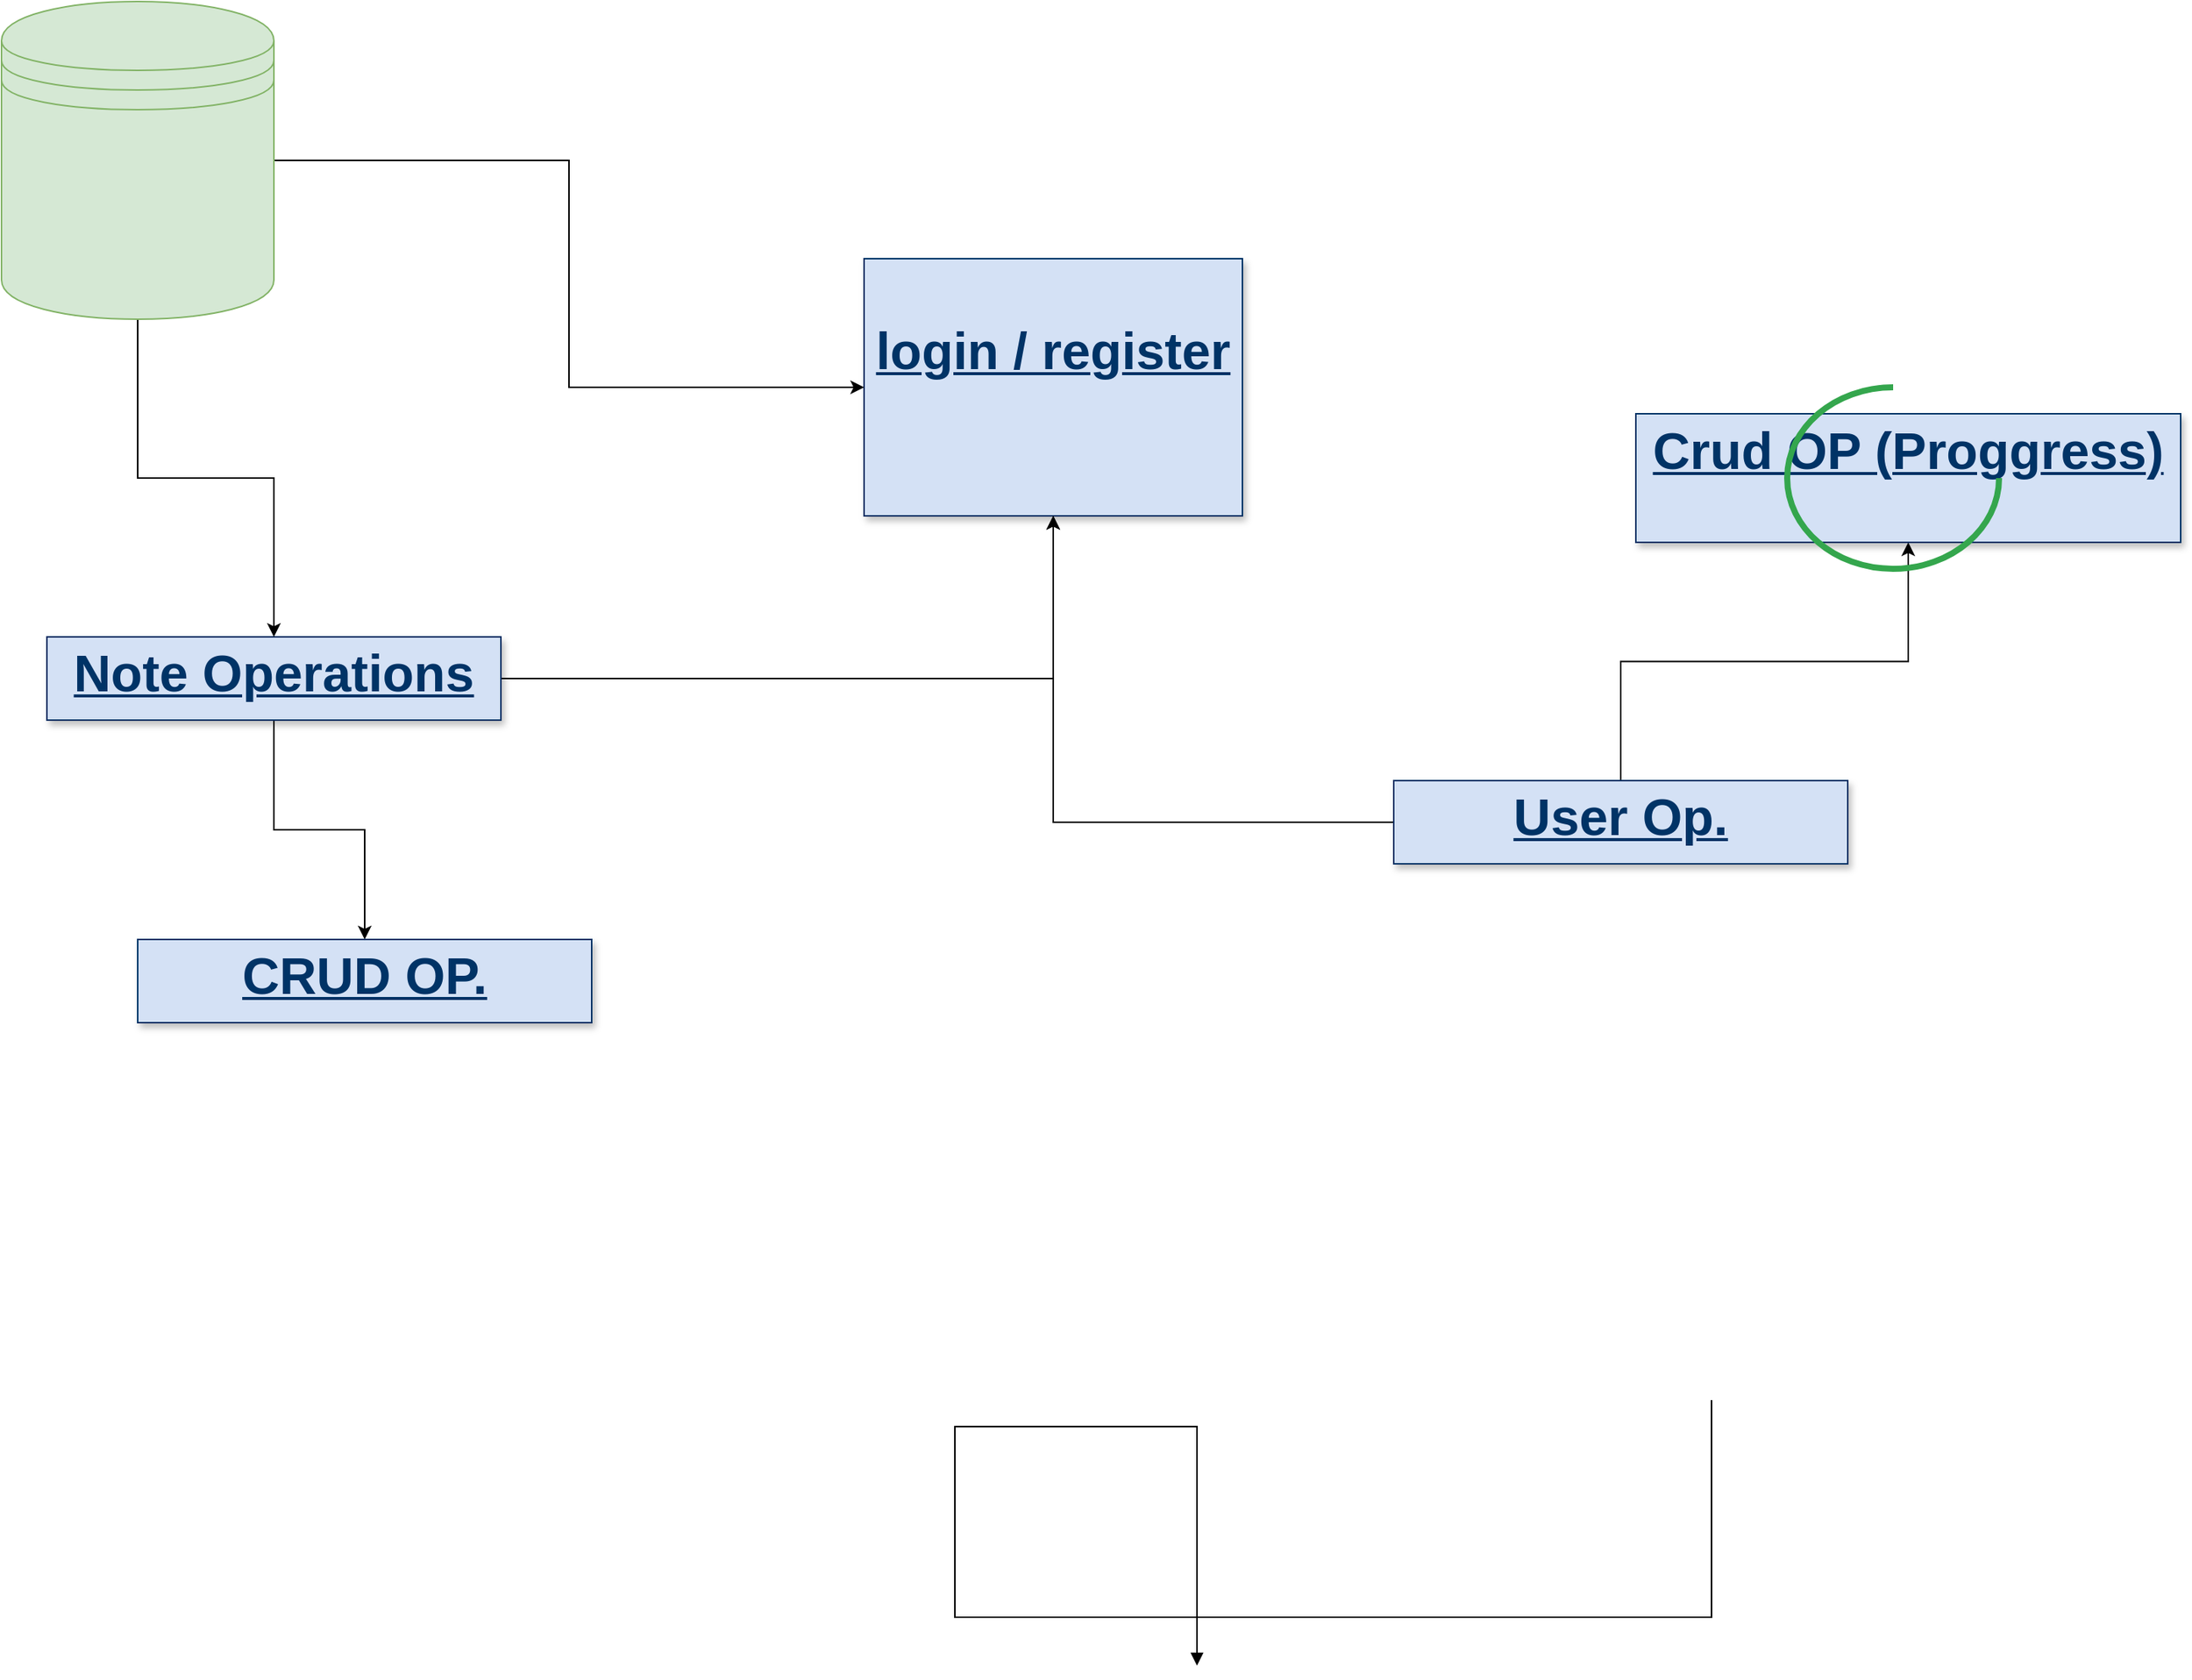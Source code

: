 <mxfile version="20.4.0" type="github">
  <diagram name="Page-1" id="efa7a0a1-bf9b-a30e-e6df-94a7791c09e9">
    <mxGraphModel dx="2062" dy="1923" grid="1" gridSize="10" guides="1" tooltips="1" connect="1" arrows="1" fold="1" page="1" pageScale="1" pageWidth="826" pageHeight="1169" background="none" math="0" shadow="0">
      <root>
        <mxCell id="0" />
        <mxCell id="1" parent="0" />
        <mxCell id="23" value="&lt;h1 style=&quot;margin: 0px; margin-top: 4px; text-align: center; text-decoration: underline;&quot;&gt;&lt;b&gt;&lt;font style=&quot;font-size: 34px; line-height: 3.4;&quot;&gt;login / register&lt;/font&gt;&lt;/b&gt;&lt;/h1&gt;" style="verticalAlign=top;align=left;overflow=fill;fontSize=12;fontFamily=Helvetica;html=1;strokeColor=#003366;shadow=1;fillColor=#D4E1F5;fontColor=#003366" parent="1" vertex="1">
          <mxGeometry x="850" y="-90" width="250" height="170" as="geometry" />
        </mxCell>
        <mxCell id="113" value="" style="endArrow=block;endFill=1;edgeStyle=orthogonalEdgeStyle;align=left;verticalAlign=top;entryX=1;entryY=0.75;exitX=0;exitY=0.75;rounded=0" parent="1" target="29" edge="1">
          <mxGeometry x="-1" relative="1" as="geometry">
            <mxPoint x="1410" y="664.46" as="sourcePoint" />
            <mxPoint x="1070" y="840" as="targetPoint" />
            <Array as="points">
              <mxPoint x="910" y="808" />
              <mxPoint x="910" y="682" />
            </Array>
          </mxGeometry>
        </mxCell>
        <mxCell id="Vavnz0k1IiKGktxs_Jg3-192" style="edgeStyle=orthogonalEdgeStyle;rounded=0;orthogonalLoop=1;jettySize=auto;html=1;fontSize=34;" edge="1" parent="1" source="Vavnz0k1IiKGktxs_Jg3-191" target="23">
          <mxGeometry relative="1" as="geometry" />
        </mxCell>
        <mxCell id="Vavnz0k1IiKGktxs_Jg3-195" style="edgeStyle=orthogonalEdgeStyle;rounded=0;orthogonalLoop=1;jettySize=auto;html=1;fontSize=34;" edge="1" parent="1" source="Vavnz0k1IiKGktxs_Jg3-191" target="Vavnz0k1IiKGktxs_Jg3-194">
          <mxGeometry relative="1" as="geometry" />
        </mxCell>
        <mxCell id="Vavnz0k1IiKGktxs_Jg3-191" value="&lt;h1 style=&quot;margin: 0px; margin-top: 4px; text-align: center; text-decoration: underline;&quot;&gt;&lt;span style=&quot;font-size: 34px;&quot;&gt;Note Operations&lt;/span&gt;&lt;/h1&gt;" style="verticalAlign=top;align=left;overflow=fill;fontSize=12;fontFamily=Helvetica;html=1;strokeColor=#003366;shadow=1;fillColor=#D4E1F5;fontColor=#003366" vertex="1" parent="1">
          <mxGeometry x="310" y="160" width="300" height="55" as="geometry" />
        </mxCell>
        <mxCell id="Vavnz0k1IiKGktxs_Jg3-194" value="&lt;h1 style=&quot;margin: 0px; margin-top: 4px; text-align: center; text-decoration: underline;&quot;&gt;&lt;span style=&quot;font-size: 34px;&quot;&gt;CRUD OP.&lt;/span&gt;&lt;/h1&gt;" style="verticalAlign=top;align=left;overflow=fill;fontSize=12;fontFamily=Helvetica;html=1;strokeColor=#003366;shadow=1;fillColor=#D4E1F5;fontColor=#003366" vertex="1" parent="1">
          <mxGeometry x="370" y="360" width="300" height="55" as="geometry" />
        </mxCell>
        <mxCell id="Vavnz0k1IiKGktxs_Jg3-196" style="edgeStyle=orthogonalEdgeStyle;rounded=0;orthogonalLoop=1;jettySize=auto;html=1;exitX=0.5;exitY=1;exitDx=0;exitDy=0;fontSize=34;" edge="1" parent="1" source="23" target="23">
          <mxGeometry relative="1" as="geometry" />
        </mxCell>
        <mxCell id="Vavnz0k1IiKGktxs_Jg3-198" style="edgeStyle=orthogonalEdgeStyle;rounded=0;orthogonalLoop=1;jettySize=auto;html=1;fontSize=34;" edge="1" parent="1" source="Vavnz0k1IiKGktxs_Jg3-197" target="23">
          <mxGeometry relative="1" as="geometry" />
        </mxCell>
        <mxCell id="Vavnz0k1IiKGktxs_Jg3-200" style="edgeStyle=orthogonalEdgeStyle;rounded=0;orthogonalLoop=1;jettySize=auto;html=1;fontSize=34;" edge="1" parent="1" source="Vavnz0k1IiKGktxs_Jg3-197" target="Vavnz0k1IiKGktxs_Jg3-199">
          <mxGeometry relative="1" as="geometry" />
        </mxCell>
        <mxCell id="Vavnz0k1IiKGktxs_Jg3-197" value="&lt;h1 style=&quot;margin: 0px; margin-top: 4px; text-align: center; text-decoration: underline;&quot;&gt;&lt;span style=&quot;font-size: 34px;&quot;&gt;User Op.&lt;/span&gt;&lt;/h1&gt;" style="verticalAlign=top;align=left;overflow=fill;fontSize=12;fontFamily=Helvetica;html=1;strokeColor=#003366;shadow=1;fillColor=#D4E1F5;fontColor=#003366" vertex="1" parent="1">
          <mxGeometry x="1200" y="255" width="300" height="55" as="geometry" />
        </mxCell>
        <mxCell id="Vavnz0k1IiKGktxs_Jg3-199" value="&lt;h1 style=&quot;margin: 0px; margin-top: 4px; text-align: center; text-decoration: underline;&quot;&gt;&lt;span style=&quot;font-size: 34px;&quot;&gt;Crud OP (Proggress)&lt;/span&gt;&lt;/h1&gt;" style="verticalAlign=top;align=left;overflow=fill;fontSize=12;fontFamily=Helvetica;html=1;strokeColor=#003366;shadow=1;fillColor=#D4E1F5;fontColor=#003366" vertex="1" parent="1">
          <mxGeometry x="1360" y="12.5" width="360" height="85" as="geometry" />
        </mxCell>
        <mxCell id="Vavnz0k1IiKGktxs_Jg3-201" value="" style="html=1;shadow=0;dashed=0;shape=mxgraph.basic.arc;startAngle=0.25;endAngle=1;strokeWidth=4;strokeColor=#34A64D;fontSize=34;" vertex="1" parent="1">
          <mxGeometry x="1460" y="-5" width="140" height="120" as="geometry" />
        </mxCell>
        <mxCell id="Vavnz0k1IiKGktxs_Jg3-208" style="edgeStyle=orthogonalEdgeStyle;rounded=0;orthogonalLoop=1;jettySize=auto;html=1;fontSize=34;" edge="1" parent="1" source="Vavnz0k1IiKGktxs_Jg3-207" target="23">
          <mxGeometry relative="1" as="geometry" />
        </mxCell>
        <mxCell id="Vavnz0k1IiKGktxs_Jg3-210" style="edgeStyle=orthogonalEdgeStyle;rounded=0;orthogonalLoop=1;jettySize=auto;html=1;fontSize=34;" edge="1" parent="1" source="Vavnz0k1IiKGktxs_Jg3-207" target="Vavnz0k1IiKGktxs_Jg3-191">
          <mxGeometry relative="1" as="geometry" />
        </mxCell>
        <mxCell id="Vavnz0k1IiKGktxs_Jg3-207" value="" style="shape=datastore;whiteSpace=wrap;html=1;fontSize=34;fillColor=#d5e8d4;strokeColor=#82b366;" vertex="1" parent="1">
          <mxGeometry x="280" y="-260" width="180" height="210" as="geometry" />
        </mxCell>
      </root>
    </mxGraphModel>
  </diagram>
</mxfile>
